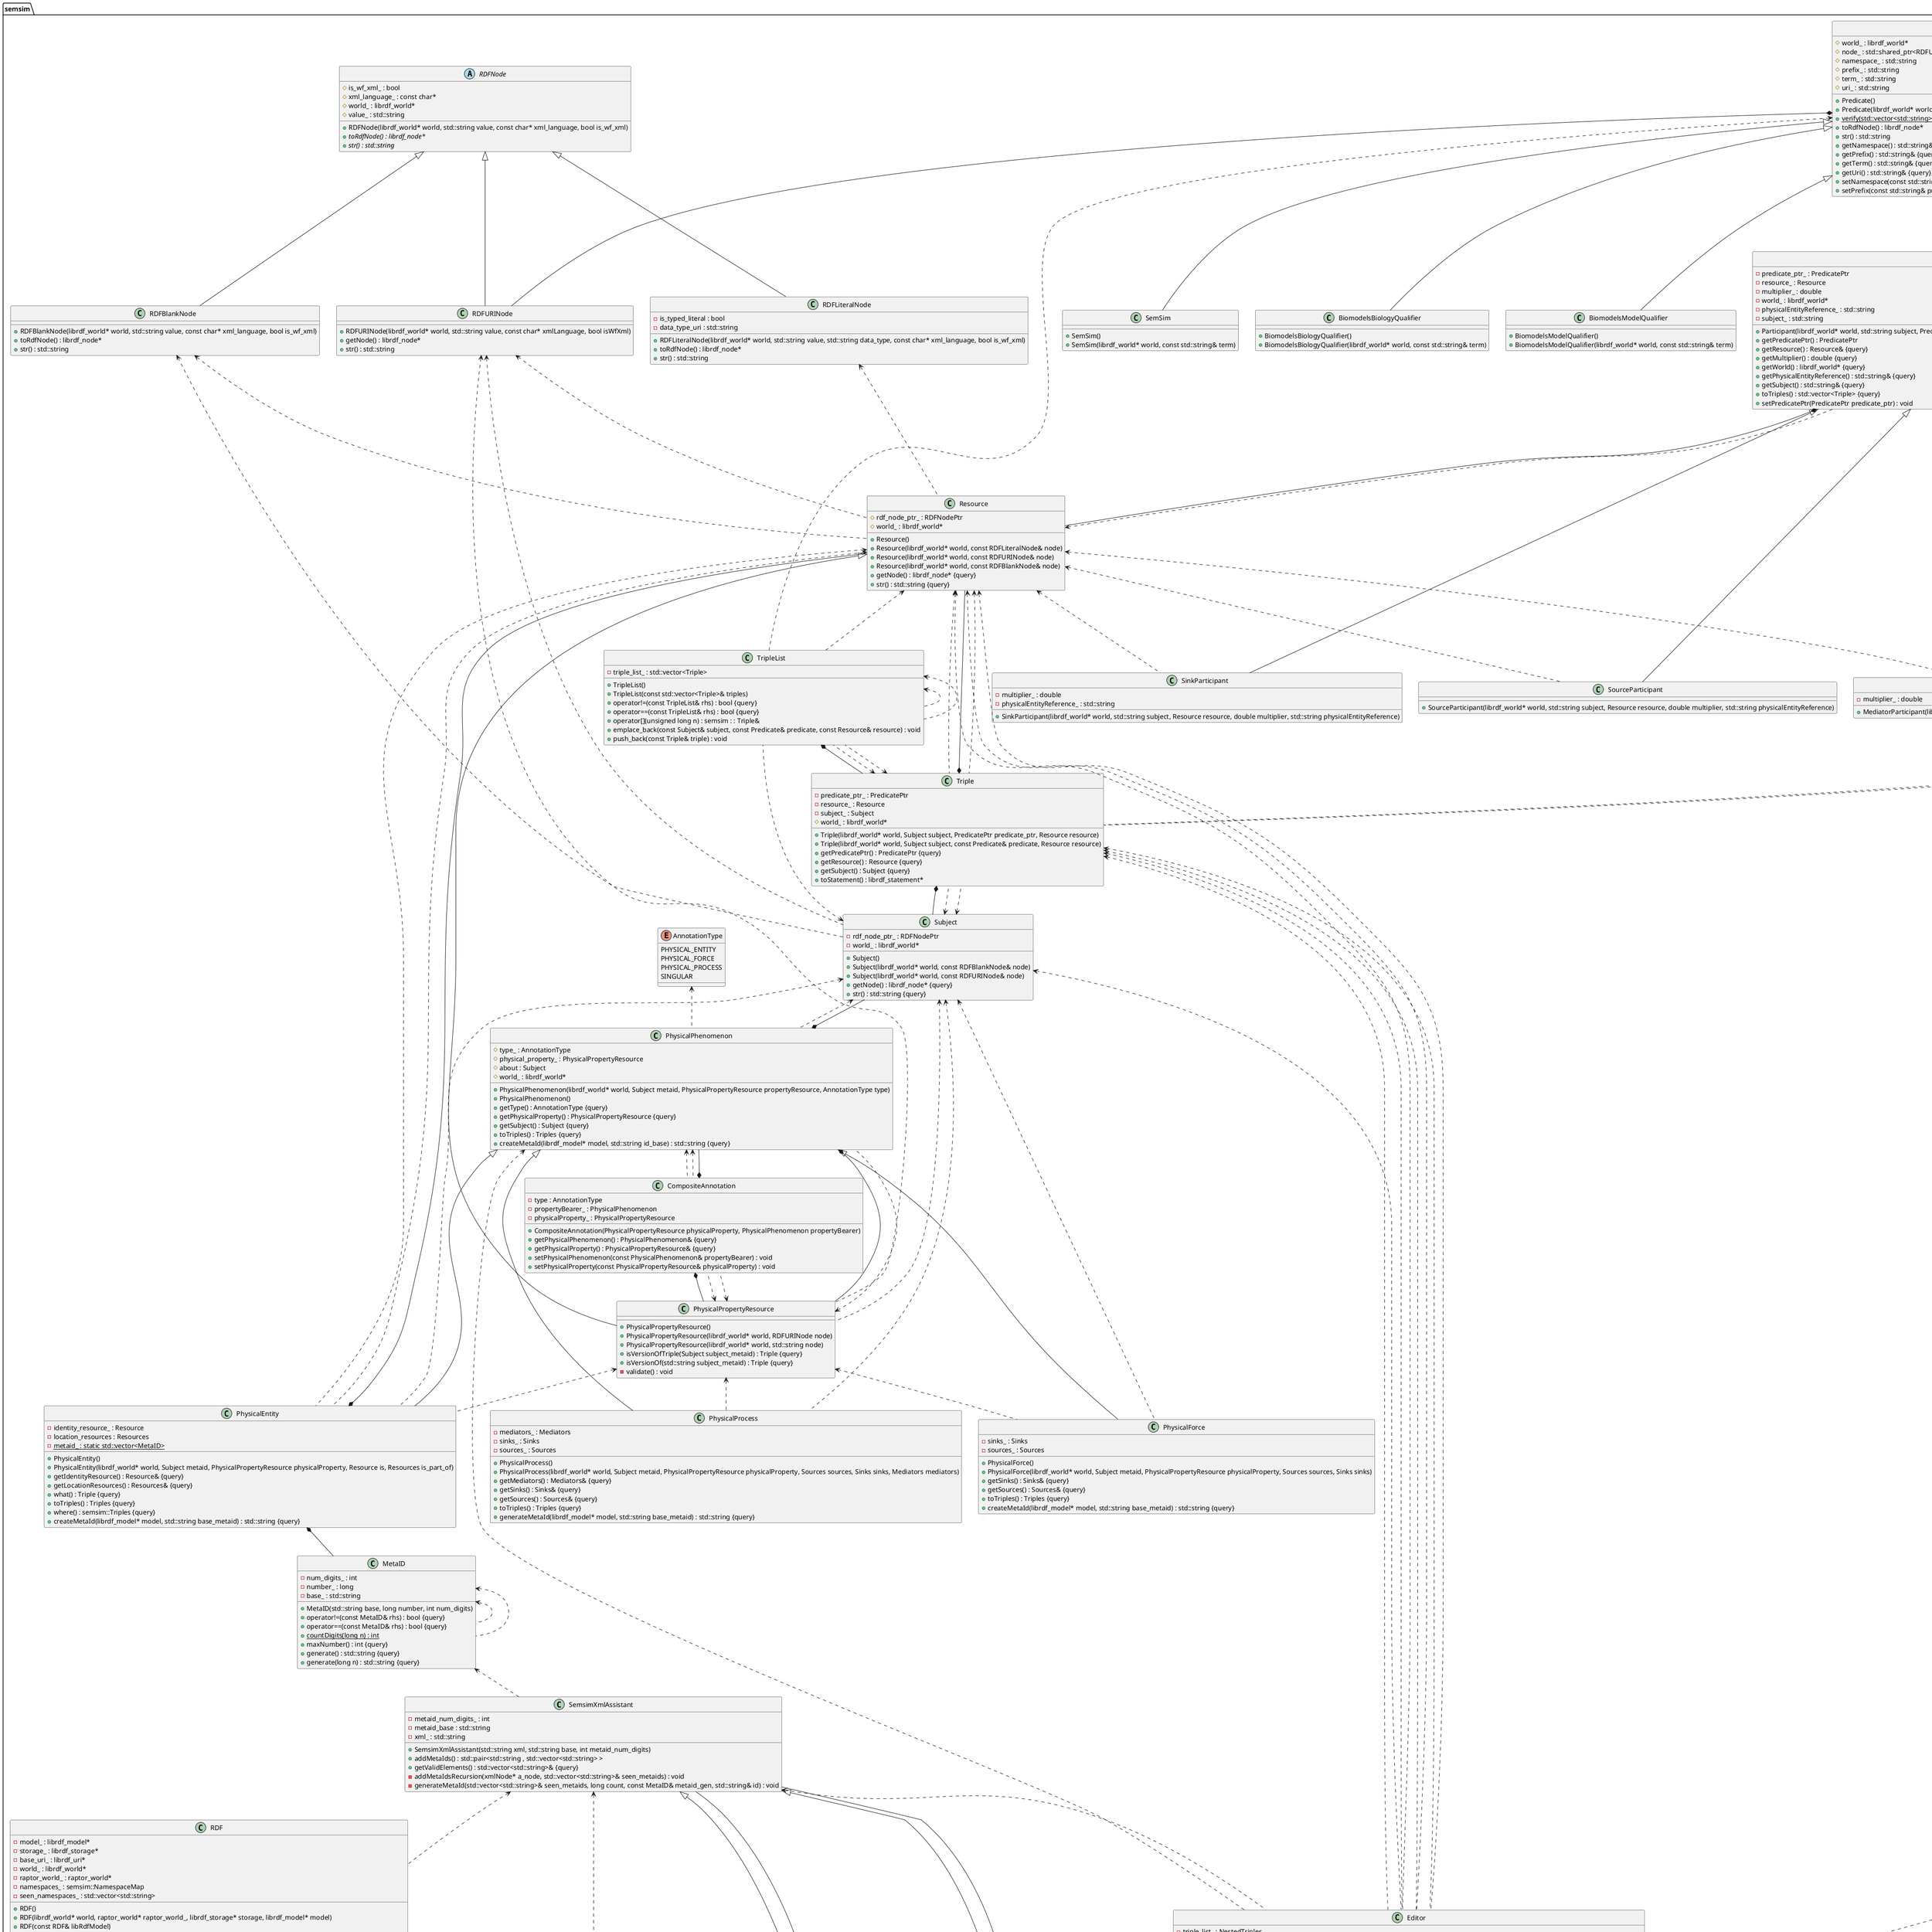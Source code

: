 @startuml





/' Objects '/

namespace semsim {

	class BiomodelsBiologyQualifier {
		+BiomodelsBiologyQualifier()
		+BiomodelsBiologyQualifier(librdf_world* world, const std::string& term)
	}




	class BiomodelsModelQualifier {
		+BiomodelsModelQualifier()
		+BiomodelsModelQualifier(librdf_world* world, const std::string& term)
	}




	class CellMLAssistant {
		+getValidElements() : std::vector<std::string>& {query}
		+SemsimXmlAssistant : using SemsimXmlAssistant::
	}




	class CompositeAnnotation {
		+CompositeAnnotation(PhysicalPropertyResource physicalProperty, PhysicalPhenomenon propertyBearer)
		-type : AnnotationType
		-propertyBearer_ : PhysicalPhenomenon
		+getPhysicalPhenomenon() : PhysicalPhenomenon& {query}
		-physicalProperty_ : PhysicalPropertyResource
		+getPhysicalProperty() : PhysicalPropertyResource& {query}
		+setPhysicalPhenomenon(const PhysicalPhenomenon& propertyBearer) : void
		+setPhysicalProperty(const PhysicalPropertyResource& physicalProperty) : void
	}



	class CurlGet {
		+CurlGet()
		+{static} download(const std::string& url, const std::string& output_filename) : int
		-{static} curlWriteCallback(void* data, size_t size, size_t nmemb, void* userp) : size_t
	}




	class DCTerm {
		+DCTerm()
		+DCTerm(librdf_world* world, const std::string& term)
	}




	class Editor {
		+Editor(const std::string& xml, SemsimXmlType type, librdf_world* world, librdf_model* model, semsim::NamespaceMap ns_map)
		+getNamespaces() : NamespaceMap& {query}
		-triple_list_ : NestedTriples
		+getTripleList() : NestedTriples& {query}
		-model_ : librdf_model*
		-world_ : librdf_world*
		-xml_ : std::string
		+getXml() : std::string& {query}
		-namespaces_ : std::unordered_map<std::string, std::string>&
		-metaids_ : std::vector<std::string>
		+getMetaids() : std::vector<std::string>& {query}
		+addAnnotationFromNestedTriples(NestedTriples tripleList) : void
		+addAnnotationFromTriples(std::vector<Triple> triples) : void
		+addCompositeAnnotation(PhysicalPhenomenonPtr phenomenonPtr) : void
		+addNamespace(std::string ns, std::string prefix) : void
		+addPhysicalEntityAnnotation(const std::string& subject, std::string isVersionOf, const std::string& isPropertyOf, Resource is, Resource isPartOf) : void
		+addPhysicalForceAnnotation(std::string subject, std::string isVersionOf, std::string isPropertyOf) : void
		+addPhysicalProcessAnnotation(std::string subject, std::string isVersionOf, std::string isPropertyOf, std::vector<ParticipantPtr> participants) : void
		+addSingleAnnotation(Subject subject, PredicatePtr predicate_ptr, Resource resource) : void
		+addSingleAnnotation(Triple triple) : void
		+checkValidMetaid(const std::string& metaid) : void
		-extractNamespacesFromTriplesVector(Triples triples) : void
		+removeAnnotation() : void
		+setNamespaces(semsim::NamespaceMap namespaces) : void
		+toRDF() : void
	}




	class Exception {
		+Exception(const char* message)
		+Exception(std::string message)
		+~Exception()
		+what() : char* {query}
		#msg_ : std::string
	}




	class InappropriateResourceException {
		-Exception : using Exception::
	}




	class LibRDFException {
		-Exception : using Exception::
	}




	class MediatorParticipant {
		+MediatorParticipant(librdf_world* world, std::string subject, Resource resource, std::string physicalEntityReference)
		-multiplier_ : double
	}




	class MetaID {
		+MetaID(std::string base, long number, int num_digits)
		+operator!=(const MetaID& rhs) : bool {query}
		+operator==(const MetaID& rhs) : bool {query}
		+{static} countDigits(long n) : int
		+maxNumber() : int {query}
		-num_digits_ : int
		-number_ : long
		-base_ : std::string
		+generate() : std::string {query}
		+generate(long n) : std::string {query}
	}




	class NotImplementedException {
		-Exception : using Exception::
	}




	class NullPointerException {
		-Exception : using Exception::
	}




	class Participant {
		+Participant(librdf_world* world, std::string subject, PredicatePtr predicate, Resource resource, double multiplier, std::string physicalEntityReference)
		+getPredicatePtr() : PredicatePtr
		-predicate_ptr_ : PredicatePtr
		-resource_ : Resource
		+getResource() : Resource& {query}
		+getMultiplier() : double {query}
		-multiplier_ : double
		+getWorld() : librdf_world* {query}
		-world_ : librdf_world*
		-physicalEntityReference_ : std::string
		-subject_ : std::string
		+getPhysicalEntityReference() : std::string& {query}
		+getSubject() : std::string& {query}
		+toTriples() : std::vector<Triple> {query}
		+setPredicatePtr(PredicatePtr predicate_ptr) : void
	}




	class PhysicalEntity {
		+PhysicalEntity()
		+PhysicalEntity(librdf_world* world, Subject metaid, PhysicalPropertyResource physicalProperty, Resource is, Resources is_part_of)
		-identity_resource_ : Resource
		+getIdentityResource() : Resource& {query}
		-location_resources : Resources
		+getLocationResources() : Resources& {query}
		+what() : Triple {query}
		+toTriples() : Triples {query}
		+where() : semsim::Triples {query}
		-{static} metaid_ : static std::vector<MetaID>
		+createMetaId(librdf_model* model, std::string base_metaid) : std::string {query}
	}




	class PhysicalForce {
		+PhysicalForce()
		+PhysicalForce(librdf_world* world, Subject metaid, PhysicalPropertyResource physicalProperty, Sources sources, Sinks sinks)
		-sinks_ : Sinks
		+getSinks() : Sinks& {query}
		-sources_ : Sources
		+getSources() : Sources& {query}
		+toTriples() : Triples {query}
		+createMetaId(librdf_model* model, std::string base_metaid) : std::string {query}
	}




	class PhysicalPhenomenon {
		+PhysicalPhenomenon(librdf_world* world, Subject metaid, PhysicalPropertyResource propertyResource, AnnotationType type)
		+PhysicalPhenomenon()
		+getType() : AnnotationType {query}
		#type_ : AnnotationType
		+getPhysicalProperty() : PhysicalPropertyResource {query}
		#physical_property_ : PhysicalPropertyResource
		+getSubject() : Subject {query}
		#about : Subject
		+toTriples() : Triples {query}
		#world_ : librdf_world*
		+createMetaId(librdf_model* model, std::string id_base) : std::string {query}
	}




	class PhysicalProcess {
		+PhysicalProcess()
		+PhysicalProcess(librdf_world* world, Subject metaid, PhysicalPropertyResource physicalProperty, Sources sources, Sinks sinks, Mediators mediators)
		-mediators_ : Mediators
		+getMediators() : Mediators& {query}
		-sinks_ : Sinks
		+getSinks() : Sinks& {query}
		-sources_ : Sources
		+getSources() : Sources& {query}
		+toTriples() : Triples {query}
		+generateMetaId(librdf_model* model, std::string base_metaid) : std::string {query}
	}




	class PhysicalPropertyResource {
		+PhysicalPropertyResource()
		+PhysicalPropertyResource(librdf_world* world, RDFURINode node)
		+PhysicalPropertyResource(librdf_world* world, std::string node)
		+isVersionOfTriple(Subject subject_metaid) : Triple {query}
		+isVersionOf(std::string subject_metaid) : Triple {query}
		-validate() : void
	}




	class Predicate {
		+Predicate()
		+Predicate(librdf_world* world, const std::string& namespace_, std::string term, std::string prefix)
		+{static} verify(std::vector<std::string> valid_terms, const std::string& term) : int
		+toRdfNode() : librdf_node*
		#world_ : librdf_world*
		#node_ : std::shared_ptr<RDFURINode>
		#namespace_ : std::string
		#prefix_ : std::string
		+str() : std::string
		#term_ : std::string
		#uri_ : std::string
		+getNamespace() : std::string& {query}
		+getPrefix() : std::string& {query}
		+getTerm() : std::string& {query}
		+getUri() : std::string& {query}
		+setNamespace(const std::string& ns) : void
		+setPrefix(const std::string& prefix) : void
	}




	class Query {
	}




	class RDF {
		+RDF()
		+RDF(librdf_world* world, raptor_world* raptor_world_, librdf_storage* storage, librdf_model* model)
		+RDF(const RDF& libRdfModel)
		+RDF(RDF&& libRdfModel)
		+~RDF()
		+toEditor(std::string xml, SemsimXmlType type) : Editor
		+{static} init() : LibRDFObjectsTuple
		+{static} fromFile(std::string filename) : RDF
		+{static} fromOmex(std::string filename_or_url) : RDF
		+{static} fromStream(librdf_stream* stream) : RDF
		+{static} fromString(const std::string& str, std::string format) : RDF
		+{static} fromUrl(std::string url) : RDF
		+operator=(const RDF& libRdfModel) : RDF&
		+operator=(RDF&& libRdfModel) : RDF&
		+operator!=(const RDF& rhs) : bool {query}
		+operator==(const RDF& rhs) : bool {query}
		+getModel() : librdf_model* {query}
		-model_ : librdf_model*
		+getStorage() : librdf_storage* {query}
		-storage_ : librdf_storage*
		+toStream() : librdf_stream*
		-base_uri_ : librdf_uri*
		+getBaseUri() : librdf_uri* {query}
		+getWorld() : librdf_world* {query}
		-world_ : librdf_world*
		+getRaptorWorld() : raptor_world* {query}
		-raptor_world_ : raptor_world*
		-namespaces_ : semsim::NamespaceMap
		+{static} fromXML(const std::string& filename, std::string format) : semsim::RDF
		+query(std::string query_str, std::string query_format, std::string results_mime_type) : semsim::RDF
		-makeWriter(const std::string& format) : semsim::Writer
		+{static} listOptions() : std::ostringstream
		+getBaseUriAsString() : std::string {query}
		+toString(const std::string& format, std::string base_uri) : std::string
		+propagateNamespacesFromParser(std::vector<std::string> seen_namespaces) : std::unordered_map<std::string , std::string>
		+getNamespaces() : std::unordered_map<std::string , std::string>& {query}
		-seen_namespaces_ : std::vector<std::string>
		+setBaseUri(const std::string& baseUri) : void
		+setBaseUri(librdf_uri* base_uri) : void
		+setModel(librdf_model* model) : void
		+setNamespaces(const std::unordered_map<std::string, std::string>& namespaces) : void
		+setRaptorWorld(raptor_world* raptorWorldPtr) : void
		+setStorage(librdf_storage* storage) : void
		+setWorld(librdf_world* world) : void
		+toFile(std::string format) : void
	}




	class RDFBlankNode {
		+RDFBlankNode(librdf_world* world, std::string value, const char* xml_language, bool is_wf_xml)
		+toRdfNode() : librdf_node*
		+str() : std::string
	}




	class RDFLiteralNode {
		+RDFLiteralNode(librdf_world* world, std::string value, std::string data_type, const char* xml_language, bool is_wf_xml)
		-is_typed_literal : bool
		+toRdfNode() : librdf_node*
		-data_type_uri : std::string
		+str() : std::string
	}




	abstract class RDFNode {
		+RDFNode(librdf_world* world, std::string value, const char* xml_language, bool is_wf_xml)
		#is_wf_xml_ : bool
		#xml_language_ : const char*
		+{abstract} toRdfNode() : librdf_node*
		#world_ : librdf_world*
		+{abstract} str() : std::string
		#value_ : std::string
	}




	class RDFURINode {
		+RDFURINode(librdf_world* world, std::string value, const char* xmlLanguage, bool isWfXml)
		+getNode() : librdf_node*
		+str() : std::string
	}




	class RaptorUtils {
		+{static} raptorUriToTerm(raptor_world* world, raptor_uri* uri) : raptor_term*
		+{static} raptorStringToUri(raptor_world* world, const unsigned char* str) : raptor_uri*
		+{static} raptorUriToString(raptor_uri* u) : std::string
		+{static} raptorTermToString(raptor_term* term) : unsigned char*
	}




	class Reader {
		+Reader(librdf_world* world, librdf_model* model, std::string format)
		+getModel() : librdf_model* {query}
		-model_ : librdf_model*
		+getParser() : librdf_parser* {query}
		-makeParser(std::string format) : librdf_parser*
		-parser_ : librdf_parser*
		-base_uri_ : librdf_uri*
		+getBaseUri() : librdf_uri* {query}
		+getWorld() : librdf_world* {query}
		-world_ : librdf_world*
		+getRaptorWorld() : raptor_world* {query}
		-raptor_world_ptr_ : raptor_world*
		-format_ : std::string
		+fromString(const std::string& rdf_string) : std::string
		+getFormat() : std::string& {query}
		+getSeenNamespaces() : std::vector<std::string>
		+getValidParserNames() : std::vector<std::string>& {query}
		+fromFile(const std::string& filename) : void
		+setBaseUri(const std::string& baseUri) : void
		+setFormat(const std::string& f) : void
		+setOption(const std::string& option, const std::string& value) : void
	}




	class Resource {
		+Resource()
		+Resource(librdf_world* world, const RDFLiteralNode& node)
		+Resource(librdf_world* world, const RDFURINode& node)
		+Resource(librdf_world* world, const RDFBlankNode& node)
		#rdf_node_ptr_ : RDFNodePtr
		+getNode() : librdf_node* {query}
		#world_ : librdf_world*
		+str() : std::string {query}
	}




	class SBMLAssistant {
		+getValidElements() : std::vector<std::string>& {query}
		+SemsimXmlAssistant : using SemsimXmlAssistant::
	}




	class SemSim {
		+SemSim()
		+SemSim(librdf_world* world, const std::string& term)
	}




	class SemsimCombineArchive {
		+{static} fromFile(const std::string& file) : SemsimCombineArchive
		+{static} fromUrl(const std::string& url, const std::string& output_filename) : semsim::SemsimCombineArchive
		+CombineArchive : using CombineArchive::
	}




	class SemsimUtils {
		+SemsimUtils()
		+{static} exists(const std::string& filename) : bool
		+{static} removeFile(const std::string& filename) : int
		+splitStringBy(const std::string& str, char delimiter) : std::vector<std::string>
		+{static} download(const std::string& url, std::string filename) : void
		+{static} removeIfExists(const std::string& filename) : void
	}




	class SinkParticipant {
		+SinkParticipant(librdf_world* world, std::string subject, Resource resource, double multiplier, std::string physicalEntityReference)
		-multiplier_ : double
		-physicalEntityReference_ : std::string
	}




	class SourceParticipant {
		+SourceParticipant(librdf_world* world, std::string subject, Resource resource, double multiplier, std::string physicalEntityReference)
	}




	class Subject {
		+Subject()
		+Subject(librdf_world* world, const RDFBlankNode& node)
		+Subject(librdf_world* world, const RDFURINode& node)
		-rdf_node_ptr_ : RDFNodePtr
		+getNode() : librdf_node* {query}
		-world_ : librdf_world*
		+str() : std::string {query}
	}




	class Triple {
		+Triple(librdf_world* world, Subject subject, PredicatePtr predicate_ptr, Resource resource)
		+Triple(librdf_world* world, Subject subject, const Predicate& predicate, Resource resource)
		+getPredicatePtr() : PredicatePtr {query}
		-predicate_ptr_ : PredicatePtr
		+getResource() : Resource {query}
		-resource_ : Resource
		+getSubject() : Subject {query}
		-subject_ : Subject
		+toStatement() : librdf_statement*
		#world_ : librdf_world*
	}




	class TripleList {
		+TripleList()
		+TripleList(const std::vector<Triple>& triples)
		+operator!=(const TripleList& rhs) : bool {query}
		+operator==(const TripleList& rhs) : bool {query}
		+operator[](unsigned long n) : semsim : : Triple&
		-triple_list_ : std::vector<Triple>
		+emplace_back(const Subject& subject, const Predicate& predicate, const Resource& resource) : void
		+push_back(const Triple& triple) : void
	}




	class Writer {
		+Writer(librdf_world* world_, librdf_model* model_, std::string base_uri, std::string format)
		-model_ : librdf_model*
		-serializer : librdf_serializer*
		-base_uri_ : librdf_uri*
		-world_ : librdf_world*
		-raptor_world_ptr_ : raptor_world*
		-format_ : std::string
		+print() : std::string
		+toString() : std::string
		+registerNamespace(const std::string& ns, const std::string& prefix) : void
		+registerNamespace(const std::unordered_map<std::string, std::string>& ns_map) : void
		+setFormat(const std::string& format) : void
		+setOption(const std::string& option, const std::string& value) : void
		+setWorld(librdf_world* world_) : void
		+toFile(std::string format) : void
	}




	class SemsimXmlAssistant {
		+SemsimXmlAssistant(std::string xml, std::string base, int metaid_num_digits)
		-metaid_num_digits_ : int
		+addMetaIds() : std::pair<std::string , std::vector<std::string> >
		-metaid_base : std::string
		-xml_ : std::string
		+getValidElements() : std::vector<std::string>& {query}
		-addMetaIdsRecursion(xmlNode* a_node, std::vector<std::string>& seen_metaids) : void
		-generateMetaId(std::vector<std::string>& seen_metaids, long count, const MetaID& metaid_gen, std::string& id) : void
	}




	class SemsimXmlAssistantFactory {
		+{static} generate(const std::string& xml, SemsimXmlType type) : XmlAssistantPtr
	}




	enum AnnotationType {
		PHYSICAL_ENTITY
		PHYSICAL_FORCE
		PHYSICAL_PROCESS
		SINGULAR
	}




	enum SemsimXmlType {
		SEMSIM_TYPE_CELLML
		SEMSIM_TYPE_OTHER
		SEMSIM_TYPE_SBML
	}






/' Inheritance relationships '/


	Exception <|-- InappropriateResourceException




	Exception <|-- LibRDFException




	Exception <|-- NotImplementedException




	Exception <|-- NullPointerException




	Participant <|-- MediatorParticipant




	Participant <|-- SinkParticipant




	Participant <|-- SourceParticipant




	PhysicalPhenomenon <|-- PhysicalEntity




	PhysicalPhenomenon <|-- PhysicalForce




	PhysicalPhenomenon <|-- PhysicalProcess




	Predicate <|-- BiomodelsBiologyQualifier




	Predicate <|-- BiomodelsModelQualifier




	Predicate <|-- DCTerm




	Predicate <|-- SemSim




	RDFNode <|-- RDFBlankNode




	RDFNode <|-- RDFLiteralNode




	RDFNode <|-- RDFURINode




	Resource <|-- PhysicalPropertyResource




	SemsimXmlAssistant <|-- CellMLAssistant




	SemsimXmlAssistant <|-- SBMLAssistant






/' Aggregation relationships '/


	CellMLAssistant *-- SemsimXmlAssistant




	CompositeAnnotation *-- PhysicalPhenomenon




	CompositeAnnotation *-- PhysicalPropertyResource




	InappropriateResourceException *-- Exception




	LibRDFException *-- Exception




	NotImplementedException *-- Exception




	NullPointerException *-- Exception




	Participant *-- Resource




	PhysicalEntity *-- MetaID




	PhysicalEntity *-- Resource




	PhysicalPhenomenon *-- PhysicalPropertyResource




	PhysicalPhenomenon *-- Subject




	Predicate *-- RDFURINode




	SBMLAssistant *-- SemsimXmlAssistant




	Triple *-- Resource




	Triple *-- Subject




	TripleList *-- Triple







/' Dependency relationships '/


	AnnotationType <.. PhysicalPhenomenon




	MetaID <.. MetaID




	MetaID <.. MetaID




	MetaID <.. SemsimXmlAssistant




	Participant <.. Editor




	PhysicalPhenomenon <.. CompositeAnnotation




	PhysicalPhenomenon <.. CompositeAnnotation




	PhysicalPhenomenon <.. Editor




	PhysicalPropertyResource <.. CompositeAnnotation




	PhysicalPropertyResource <.. CompositeAnnotation




	PhysicalPropertyResource <.. PhysicalEntity




	PhysicalPropertyResource <.. PhysicalForce




	PhysicalPropertyResource <.. PhysicalPhenomenon




	PhysicalPropertyResource <.. PhysicalProcess




	Predicate <.. Editor




	Predicate <.. Participant




	Predicate <.. Participant




	Predicate <.. Triple




	Predicate <.. Triple




	Predicate <.. TripleList




	RDF <.. RDF




	RDF <.. RDF




	RDF <.. RDF




	RDF <.. RDF




	RDF <.. RDF




	RDF <.. RDF




	RDFBlankNode <.. Resource




	RDFBlankNode <.. Subject




	RDFLiteralNode <.. Resource




	RDFURINode <.. PhysicalPropertyResource




	RDFURINode <.. Resource




	RDFURINode <.. Subject




	Resource <.. Editor




	Resource <.. Editor




	Resource <.. Editor




	Resource <.. MediatorParticipant




	Resource <.. Participant




	Resource <.. PhysicalEntity




	Resource <.. PhysicalEntity




	Resource <.. SinkParticipant




	Resource <.. SourceParticipant




	Resource <.. Triple




	Resource <.. Triple




	Resource <.. TripleList




	Subject <.. Editor




	Subject <.. PhysicalEntity




	Subject <.. PhysicalForce




	Subject <.. PhysicalPhenomenon




	Subject <.. PhysicalProcess




	Subject <.. PhysicalPropertyResource




	Subject <.. Triple




	Subject <.. Triple




	Subject <.. TripleList




	Triple <.. Editor




	Triple <.. Editor




	Triple <.. Editor




	Triple <.. Editor




	Triple <.. TripleList




	Triple <.. TripleList




	TripleList <.. TripleList




	TripleList <.. TripleList




	SemsimXmlAssistant <.. Editor




	SemsimXmlAssistant <.. RDF




	SemsimXmlAssistant <.. SemsimXmlAssistantFactory


}



@enduml

